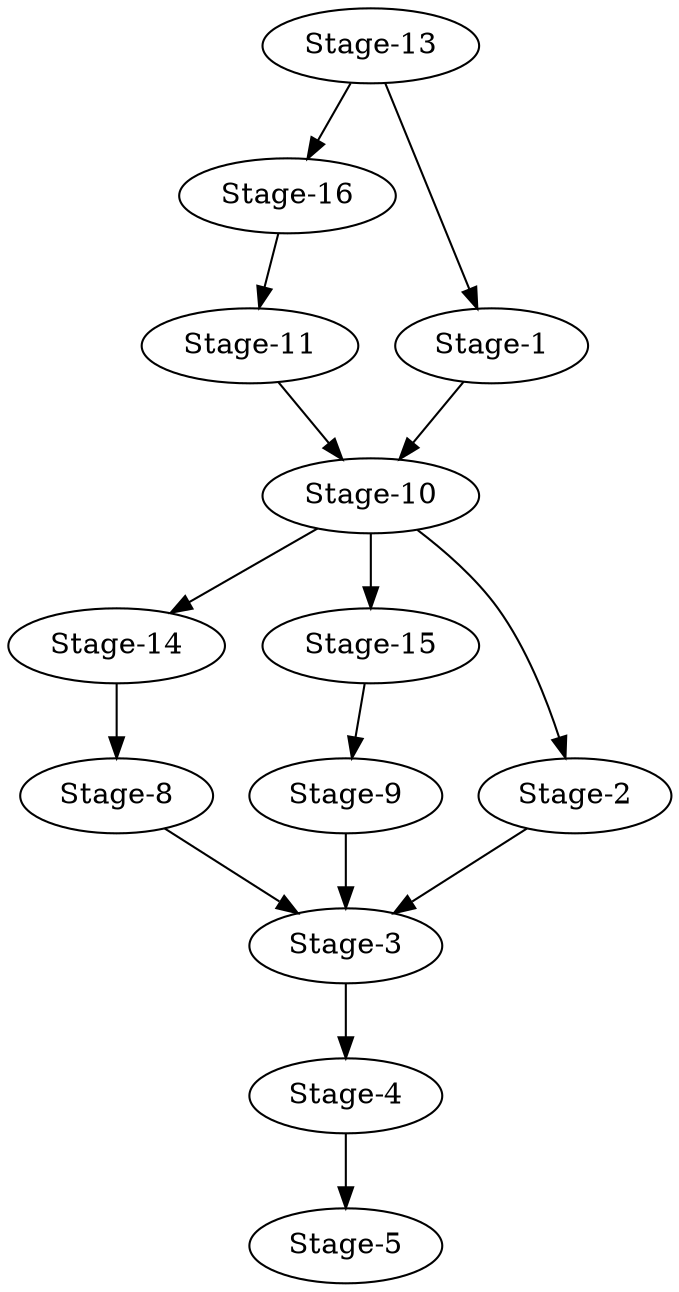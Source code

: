 // query-12
digraph {
	"Stage-16"
	"Stage-10"
	"Stage-11"
	"Stage-13"
	"Stage-14"
	"Stage-15"
	"Stage-8"
	"Stage-9"
	"Stage-4"
	"Stage-2"
	"Stage-3"
	"Stage-1"
		"Stage-16" -> "Stage-11"
		"Stage-10" -> "Stage-2"
		"Stage-10" -> "Stage-14"
		"Stage-10" -> "Stage-15"
		"Stage-11" -> "Stage-10"
		"Stage-13" -> "Stage-16"
		"Stage-13" -> "Stage-1"
		"Stage-14" -> "Stage-8"
		"Stage-15" -> "Stage-9"
		"Stage-8" -> "Stage-3"
		"Stage-9" -> "Stage-3"
		"Stage-4" -> "Stage-5"
		"Stage-2" -> "Stage-3"
		"Stage-3" -> "Stage-4"
		"Stage-1" -> "Stage-10"
}